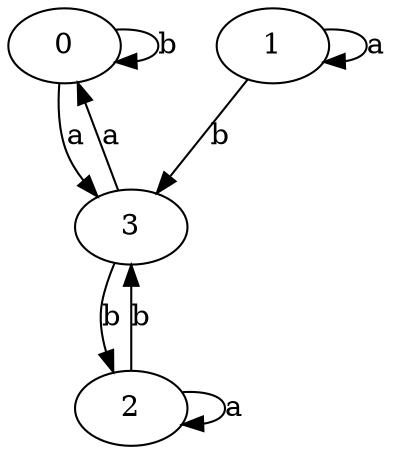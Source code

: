 digraph {
 ranksep=0.5;
 d2tdocpreamble = "\usetikzlibrary{automata}";
 d2tfigpreamble = "\tikzstyle{every state}= [ draw=blue!50,very thick,fill=blue!20]  \tikzstyle{auto}= [fill=white]";
 node [style="state"];
 edge [lblstyle="auto",topath="bend right", len=4  ]
  "0" [label="0",style = "state, initial, accepting"];
  "1" [label="1",];
  "2" [label="2",];
  "3" [label="3",];
  "0" -> "0" [label="b",topath="loop above"];
  "0" -> "3" [label="a"];
  "1" -> "1" [label="a",topath="loop above"];
  "1" -> "3" [label="b"];
  "2" -> "2" [label="a",topath="loop above"];
  "2" -> "3" [label="b"];
  "3" -> "0" [label="a"];
  "3" -> "2" [label="b"];
}